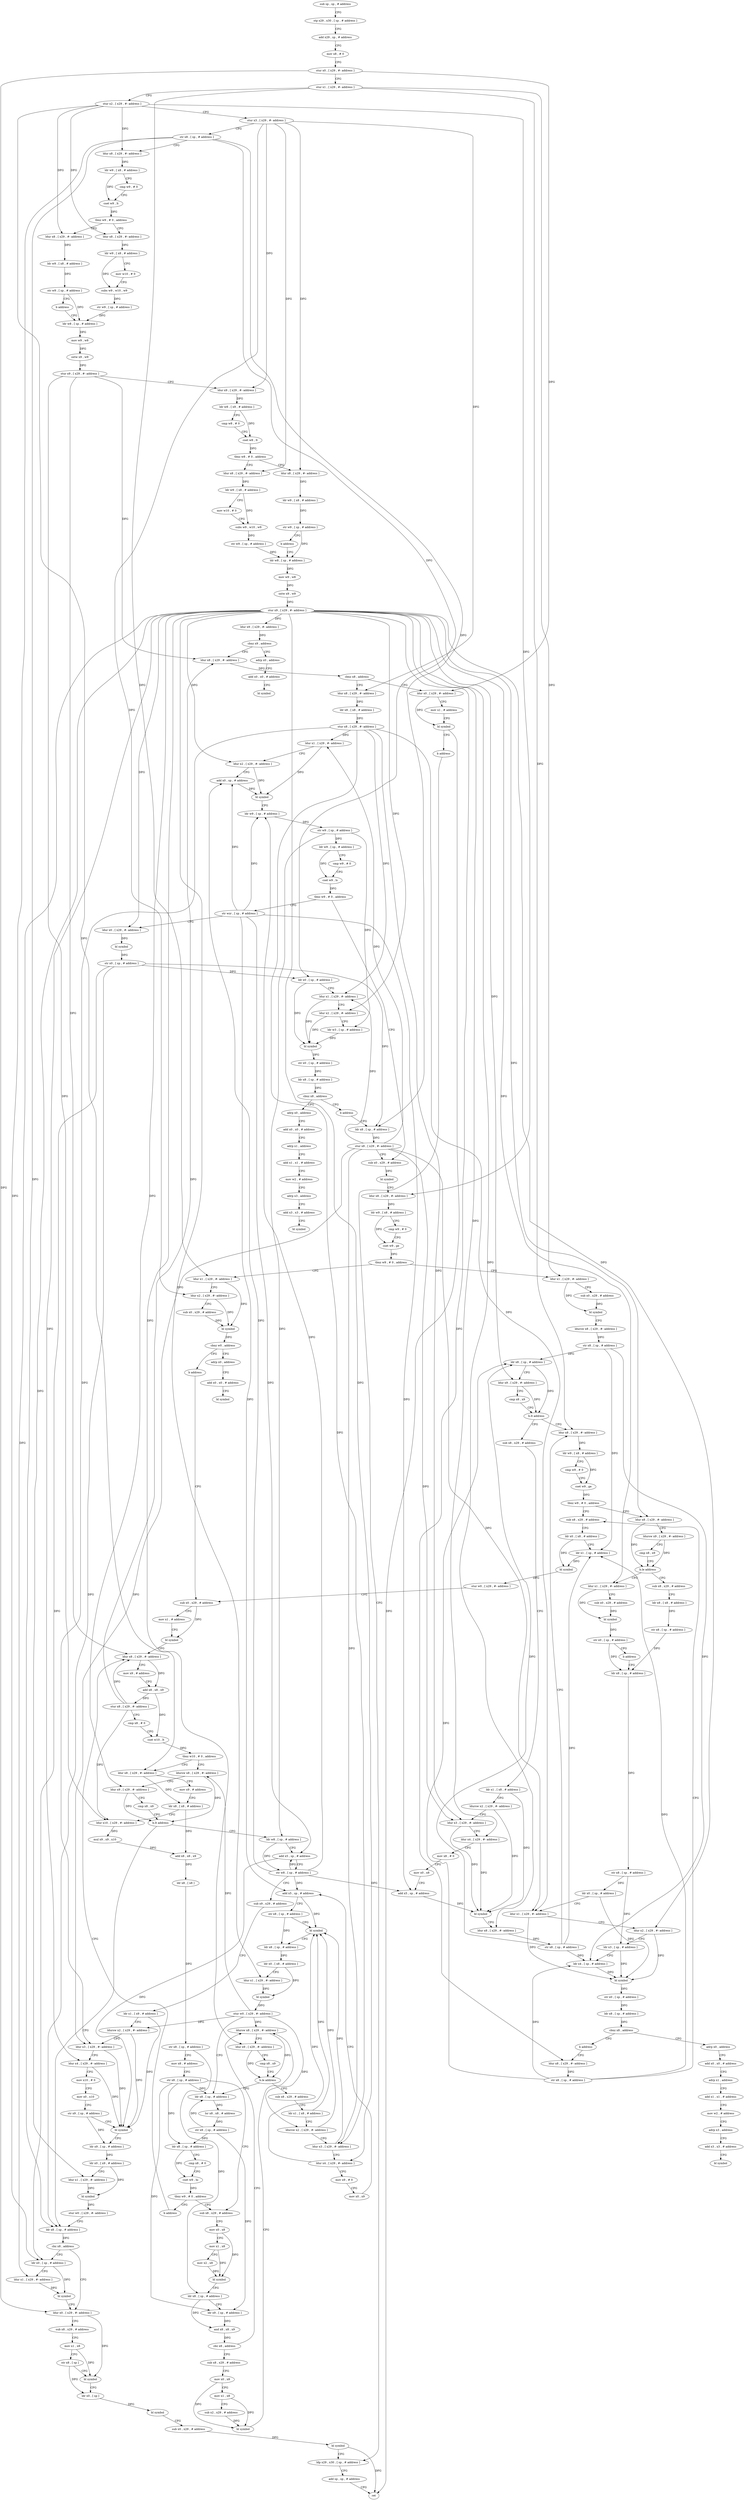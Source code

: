 digraph "func" {
"4262384" [label = "sub sp , sp , # address" ]
"4262388" [label = "stp x29 , x30 , [ sp , # address ]" ]
"4262392" [label = "add x29 , sp , # address" ]
"4262396" [label = "mov x8 , # 0" ]
"4262400" [label = "stur x0 , [ x29 , #- address ]" ]
"4262404" [label = "stur x1 , [ x29 , #- address ]" ]
"4262408" [label = "stur x2 , [ x29 , #- address ]" ]
"4262412" [label = "stur x3 , [ x29 , #- address ]" ]
"4262416" [label = "str x8 , [ sp , # address ]" ]
"4262420" [label = "ldur x8 , [ x29 , #- address ]" ]
"4262424" [label = "ldr w9 , [ x8 , # address ]" ]
"4262428" [label = "cmp w9 , # 0" ]
"4262432" [label = "cset w9 , lt" ]
"4262436" [label = "tbnz w9 , # 0 , address" ]
"4262456" [label = "ldur x8 , [ x29 , #- address ]" ]
"4262440" [label = "ldur x8 , [ x29 , #- address ]" ]
"4262460" [label = "ldr w9 , [ x8 , # address ]" ]
"4262464" [label = "mov w10 , # 0" ]
"4262468" [label = "subs w9 , w10 , w9" ]
"4262472" [label = "str w9 , [ sp , # address ]" ]
"4262476" [label = "ldr w8 , [ sp , # address ]" ]
"4262444" [label = "ldr w9 , [ x8 , # address ]" ]
"4262448" [label = "str w9 , [ sp , # address ]" ]
"4262452" [label = "b address" ]
"4262528" [label = "ldur x8 , [ x29 , #- address ]" ]
"4262532" [label = "ldr w9 , [ x8 , # address ]" ]
"4262536" [label = "mov w10 , # 0" ]
"4262540" [label = "subs w9 , w10 , w9" ]
"4262544" [label = "str w9 , [ sp , # address ]" ]
"4262548" [label = "ldr w8 , [ sp , # address ]" ]
"4262512" [label = "ldur x8 , [ x29 , #- address ]" ]
"4262516" [label = "ldr w9 , [ x8 , # address ]" ]
"4262520" [label = "str w9 , [ sp , # address ]" ]
"4262524" [label = "b address" ]
"4262480" [label = "mov w9 , w8" ]
"4262484" [label = "sxtw x9 , w9" ]
"4262488" [label = "stur x9 , [ x29 , #- address ]" ]
"4262492" [label = "ldur x9 , [ x29 , #- address ]" ]
"4262496" [label = "ldr w8 , [ x9 , # address ]" ]
"4262500" [label = "cmp w8 , # 0" ]
"4262504" [label = "cset w8 , lt" ]
"4262508" [label = "tbnz w8 , # 0 , address" ]
"4262584" [label = "ldur x8 , [ x29 , #- address ]" ]
"4262588" [label = "cbnz x8 , address" ]
"4262608" [label = "ldur x8 , [ x29 , #- address ]" ]
"4262592" [label = "ldur x0 , [ x29 , #- address ]" ]
"4262572" [label = "adrp x0 , address" ]
"4262576" [label = "add x0 , x0 , # address" ]
"4262580" [label = "bl symbol" ]
"4262552" [label = "mov w9 , w8" ]
"4262556" [label = "sxtw x9 , w9" ]
"4262560" [label = "stur x9 , [ x29 , #- address ]" ]
"4262564" [label = "ldur x9 , [ x29 , #- address ]" ]
"4262568" [label = "cbnz x9 , address" ]
"4262612" [label = "ldr x8 , [ x8 , # address ]" ]
"4262616" [label = "stur x8 , [ x29 , #- address ]" ]
"4262620" [label = "ldur x1 , [ x29 , #- address ]" ]
"4262624" [label = "ldur x2 , [ x29 , #- address ]" ]
"4262628" [label = "add x0 , sp , # address" ]
"4262632" [label = "bl symbol" ]
"4262636" [label = "ldr w9 , [ sp , # address ]" ]
"4262640" [label = "str w9 , [ sp , # address ]" ]
"4262644" [label = "ldr w9 , [ sp , # address ]" ]
"4262648" [label = "cmp w9 , # 0" ]
"4262652" [label = "cset w9 , ls" ]
"4262656" [label = "tbnz w9 , # 0 , address" ]
"4262752" [label = "sub x0 , x29 , # address" ]
"4262660" [label = "str wzr , [ sp , # address ]" ]
"4262596" [label = "mov x1 , # address" ]
"4262600" [label = "bl symbol" ]
"4262604" [label = "b address" ]
"4263456" [label = "ldp x29 , x30 , [ sp , # address ]" ]
"4262756" [label = "bl symbol" ]
"4262760" [label = "ldur x8 , [ x29 , #- address ]" ]
"4262764" [label = "ldr w9 , [ x8 , # address ]" ]
"4262768" [label = "cmp w9 , # 0" ]
"4262772" [label = "cset w9 , ge" ]
"4262776" [label = "tbnz w9 , # 0 , address" ]
"4262816" [label = "ldur x1 , [ x29 , #- address ]" ]
"4262780" [label = "ldur x1 , [ x29 , #- address ]" ]
"4262664" [label = "ldur x0 , [ x29 , #- address ]" ]
"4262668" [label = "bl symbol" ]
"4262672" [label = "str x0 , [ sp , # address ]" ]
"4262676" [label = "ldr x0 , [ sp , # address ]" ]
"4262680" [label = "ldur x1 , [ x29 , #- address ]" ]
"4262684" [label = "ldur x2 , [ x29 , #- address ]" ]
"4262688" [label = "ldr w3 , [ sp , # address ]" ]
"4262692" [label = "bl symbol" ]
"4262696" [label = "str x0 , [ sp , # address ]" ]
"4262700" [label = "ldr x8 , [ sp , # address ]" ]
"4262704" [label = "cbnz x8 , address" ]
"4262712" [label = "adrp x0 , address" ]
"4262708" [label = "b address" ]
"4263460" [label = "add sp , sp , # address" ]
"4263464" [label = "ret" ]
"4262820" [label = "sub x0 , x29 , # address" ]
"4262824" [label = "bl symbol" ]
"4262828" [label = "ldursw x8 , [ x29 , #- address ]" ]
"4262832" [label = "str x8 , [ sp , # address ]" ]
"4262836" [label = "ldr x8 , [ sp , # address ]" ]
"4262840" [label = "ldur x9 , [ x29 , #- address ]" ]
"4262844" [label = "cmp x8 , x9" ]
"4262848" [label = "b.lt address" ]
"4262896" [label = "ldur x8 , [ x29 , #- address ]" ]
"4262852" [label = "sub x8 , x29 , # address" ]
"4262784" [label = "ldur x2 , [ x29 , #- address ]" ]
"4262788" [label = "sub x0 , x29 , # address" ]
"4262792" [label = "bl symbol" ]
"4262796" [label = "cbnz w0 , address" ]
"4262812" [label = "b address" ]
"4262800" [label = "adrp x0 , address" ]
"4262716" [label = "add x0 , x0 , # address" ]
"4262720" [label = "adrp x1 , address" ]
"4262724" [label = "add x1 , x1 , # address" ]
"4262728" [label = "mov w2 , # address" ]
"4262732" [label = "adrp x3 , address" ]
"4262736" [label = "add x3 , x3 , # address" ]
"4262740" [label = "bl symbol" ]
"4262744" [label = "ldr x8 , [ sp , # address ]" ]
"4262900" [label = "ldr w9 , [ x8 , # address ]" ]
"4262904" [label = "cmp w9 , # 0" ]
"4262908" [label = "cset w9 , ge" ]
"4262912" [label = "tbnz w9 , # 0 , address" ]
"4263052" [label = "sub x8 , x29 , # address" ]
"4262916" [label = "ldur x8 , [ x29 , #- address ]" ]
"4262856" [label = "ldr x1 , [ x8 , # address ]" ]
"4262860" [label = "ldursw x2 , [ x29 , #- address ]" ]
"4262864" [label = "ldur x3 , [ x29 , #- address ]" ]
"4262868" [label = "ldur x4 , [ x29 , #- address ]" ]
"4262872" [label = "mov x8 , # 0" ]
"4262876" [label = "mov x0 , x8" ]
"4262880" [label = "add x5 , sp , # address" ]
"4262884" [label = "bl symbol" ]
"4262888" [label = "ldur x8 , [ x29 , #- address ]" ]
"4262892" [label = "str x8 , [ sp , # address ]" ]
"4263072" [label = "sub x0 , x29 , # address" ]
"4262804" [label = "add x0 , x0 , # address" ]
"4262808" [label = "bl symbol" ]
"4262748" [label = "stur x8 , [ x29 , #- address ]" ]
"4263056" [label = "ldr x0 , [ x8 , # address ]" ]
"4263060" [label = "ldr x1 , [ sp , # address ]" ]
"4263064" [label = "bl symbol" ]
"4263068" [label = "stur w0 , [ x29 , #- address ]" ]
"4262920" [label = "ldursw x9 , [ x29 , #- address ]" ]
"4262924" [label = "cmp x8 , x9" ]
"4262928" [label = "b.le address" ]
"4262952" [label = "sub x8 , x29 , # address" ]
"4262932" [label = "ldur x1 , [ x29 , #- address ]" ]
"4263076" [label = "mov x1 , # address" ]
"4263080" [label = "bl symbol" ]
"4263084" [label = "ldur x8 , [ x29 , #- address ]" ]
"4263316" [label = "ldursw x8 , [ x29 , #- address ]" ]
"4263320" [label = "ldur x9 , [ x29 , #- address ]" ]
"4263324" [label = "cmp x8 , x9" ]
"4263328" [label = "b.lt address" ]
"4263400" [label = "ldr x8 , [ sp , # address ]" ]
"4263332" [label = "ldr w8 , [ sp , # address ]" ]
"4263112" [label = "ldur x8 , [ x29 , #- address ]" ]
"4263116" [label = "mov x9 , # address" ]
"4263120" [label = "ldr x8 , [ x8 , # address ]" ]
"4263124" [label = "ldur x10 , [ x29 , #- address ]" ]
"4263128" [label = "mul x9 , x9 , x10" ]
"4263132" [label = "add x8 , x8 , x9" ]
"4263136" [label = "ldr x8 , [ x8 ]" ]
"4263140" [label = "str x8 , [ sp , # address ]" ]
"4263144" [label = "mov x8 , # address" ]
"4263148" [label = "str x8 , [ sp , # address ]" ]
"4263152" [label = "sub x8 , x29 , # address" ]
"4262956" [label = "ldr x8 , [ x8 , # address ]" ]
"4262960" [label = "str x8 , [ sp , # address ]" ]
"4262964" [label = "ldr x8 , [ sp , # address ]" ]
"4262936" [label = "sub x0 , x29 , # address" ]
"4262940" [label = "bl symbol" ]
"4262944" [label = "str x0 , [ sp , # address ]" ]
"4262948" [label = "b address" ]
"4263404" [label = "cbz x8 , address" ]
"4263420" [label = "ldur x0 , [ x29 , #- address ]" ]
"4263408" [label = "ldr x0 , [ sp , # address ]" ]
"4263336" [label = "add x5 , sp , # address" ]
"4263340" [label = "str w8 , [ sp , # address ]" ]
"4263344" [label = "sub x9 , x29 , # address" ]
"4263348" [label = "ldr x1 , [ x9 , # address ]" ]
"4263352" [label = "ldursw x2 , [ x29 , #- address ]" ]
"4263356" [label = "ldur x3 , [ x29 , #- address ]" ]
"4263360" [label = "ldur x4 , [ x29 , #- address ]" ]
"4263364" [label = "mov x10 , # 0" ]
"4263368" [label = "mov x0 , x10" ]
"4263372" [label = "str x9 , [ sp , # address ]" ]
"4263376" [label = "bl symbol" ]
"4263380" [label = "ldr x9 , [ sp , # address ]" ]
"4263384" [label = "ldr x0 , [ x9 , # address ]" ]
"4263388" [label = "ldur x1 , [ x29 , #- address ]" ]
"4263392" [label = "bl symbol" ]
"4263396" [label = "stur w0 , [ x29 , #- address ]" ]
"4263208" [label = "ldursw x8 , [ x29 , #- address ]" ]
"4263212" [label = "ldur x9 , [ x29 , #- address ]" ]
"4263216" [label = "cmp x8 , x9" ]
"4263220" [label = "b.le address" ]
"4263284" [label = "ldr x8 , [ sp , # address ]" ]
"4263224" [label = "sub x8 , x29 , # address" ]
"4263188" [label = "sub x8 , x29 , # address" ]
"4263192" [label = "mov x0 , x8" ]
"4263196" [label = "mov x1 , x8" ]
"4263200" [label = "sub x2 , x29 , # address" ]
"4263204" [label = "bl symbol" ]
"4263012" [label = "adrp x0 , address" ]
"4263016" [label = "add x0 , x0 , # address" ]
"4263020" [label = "adrp x1 , address" ]
"4263024" [label = "add x1 , x1 , # address" ]
"4263028" [label = "mov w2 , # address" ]
"4263032" [label = "adrp x3 , address" ]
"4263036" [label = "add x3 , x3 , # address" ]
"4263040" [label = "bl symbol" ]
"4263008" [label = "b address" ]
"4263044" [label = "ldur x8 , [ x29 , #- address ]" ]
"4262968" [label = "str x8 , [ sp , # address ]" ]
"4262972" [label = "ldr x0 , [ sp , # address ]" ]
"4262976" [label = "ldur x1 , [ x29 , #- address ]" ]
"4262980" [label = "ldur x2 , [ x29 , #- address ]" ]
"4262984" [label = "ldr x3 , [ sp , # address ]" ]
"4262988" [label = "ldr x4 , [ sp , # address ]" ]
"4262992" [label = "bl symbol" ]
"4262996" [label = "str x0 , [ sp , # address ]" ]
"4263000" [label = "ldr x8 , [ sp , # address ]" ]
"4263004" [label = "cbnz x8 , address" ]
"4263424" [label = "sub x8 , x29 , # address" ]
"4263428" [label = "mov x1 , x8" ]
"4263432" [label = "str x8 , [ sp ]" ]
"4263436" [label = "bl symbol" ]
"4263440" [label = "ldr x0 , [ sp ]" ]
"4263444" [label = "bl symbol" ]
"4263448" [label = "sub x0 , x29 , # address" ]
"4263452" [label = "bl symbol" ]
"4263412" [label = "ldur x1 , [ x29 , #- address ]" ]
"4263416" [label = "bl symbol" ]
"4263288" [label = "lsr x8 , x8 , # address" ]
"4263292" [label = "str x8 , [ sp , # address ]" ]
"4263296" [label = "ldr x8 , [ sp , # address ]" ]
"4263300" [label = "cmp x8 , # 0" ]
"4263304" [label = "cset w9 , hi" ]
"4263308" [label = "tbnz w9 , # 0 , address" ]
"4263312" [label = "b address" ]
"4263228" [label = "ldr x1 , [ x8 , # address ]" ]
"4263232" [label = "ldursw x2 , [ x29 , #- address ]" ]
"4263236" [label = "ldur x3 , [ x29 , #- address ]" ]
"4263240" [label = "ldur x4 , [ x29 , #- address ]" ]
"4263244" [label = "mov x9 , # 0" ]
"4263248" [label = "mov x0 , x9" ]
"4263252" [label = "add x5 , sp , # address" ]
"4263256" [label = "str x8 , [ sp , # address ]" ]
"4263260" [label = "bl symbol" ]
"4263264" [label = "ldr x8 , [ sp , # address ]" ]
"4263268" [label = "ldr x0 , [ x8 , # address ]" ]
"4263272" [label = "ldur x1 , [ x29 , #- address ]" ]
"4263276" [label = "bl symbol" ]
"4263280" [label = "stur w0 , [ x29 , #- address ]" ]
"4263048" [label = "str x8 , [ sp , # address ]" ]
"4263156" [label = "mov x0 , x8" ]
"4263160" [label = "mov x1 , x8" ]
"4263164" [label = "mov x2 , x8" ]
"4263168" [label = "bl symbol" ]
"4263172" [label = "ldr x8 , [ sp , # address ]" ]
"4263176" [label = "ldr x9 , [ sp , # address ]" ]
"4263180" [label = "and x8 , x8 , x9" ]
"4263184" [label = "cbz x8 , address" ]
"4263088" [label = "mov x9 , # address" ]
"4263092" [label = "add x8 , x8 , x9" ]
"4263096" [label = "stur x8 , [ x29 , #- address ]" ]
"4263100" [label = "cmp x8 , # 0" ]
"4263104" [label = "cset w10 , lt" ]
"4263108" [label = "tbnz w10 , # 0 , address" ]
"4262384" -> "4262388" [ label = "CFG" ]
"4262388" -> "4262392" [ label = "CFG" ]
"4262392" -> "4262396" [ label = "CFG" ]
"4262396" -> "4262400" [ label = "CFG" ]
"4262400" -> "4262404" [ label = "CFG" ]
"4262400" -> "4262592" [ label = "DFG" ]
"4262400" -> "4263420" [ label = "DFG" ]
"4262404" -> "4262408" [ label = "CFG" ]
"4262404" -> "4262816" [ label = "DFG" ]
"4262404" -> "4262780" [ label = "DFG" ]
"4262404" -> "4262896" [ label = "DFG" ]
"4262408" -> "4262412" [ label = "CFG" ]
"4262408" -> "4262420" [ label = "DFG" ]
"4262408" -> "4262456" [ label = "DFG" ]
"4262408" -> "4262440" [ label = "DFG" ]
"4262408" -> "4262760" [ label = "DFG" ]
"4262408" -> "4263112" [ label = "DFG" ]
"4262412" -> "4262416" [ label = "CFG" ]
"4262412" -> "4262492" [ label = "DFG" ]
"4262412" -> "4262528" [ label = "DFG" ]
"4262412" -> "4262512" [ label = "DFG" ]
"4262412" -> "4262608" [ label = "DFG" ]
"4262412" -> "4262784" [ label = "DFG" ]
"4262416" -> "4262420" [ label = "CFG" ]
"4262416" -> "4262676" [ label = "DFG" ]
"4262416" -> "4262744" [ label = "DFG" ]
"4262416" -> "4263400" [ label = "DFG" ]
"4262416" -> "4263408" [ label = "DFG" ]
"4262420" -> "4262424" [ label = "DFG" ]
"4262424" -> "4262428" [ label = "CFG" ]
"4262424" -> "4262432" [ label = "DFG" ]
"4262428" -> "4262432" [ label = "CFG" ]
"4262432" -> "4262436" [ label = "DFG" ]
"4262436" -> "4262456" [ label = "CFG" ]
"4262436" -> "4262440" [ label = "CFG" ]
"4262456" -> "4262460" [ label = "DFG" ]
"4262440" -> "4262444" [ label = "DFG" ]
"4262460" -> "4262464" [ label = "CFG" ]
"4262460" -> "4262468" [ label = "DFG" ]
"4262464" -> "4262468" [ label = "CFG" ]
"4262468" -> "4262472" [ label = "DFG" ]
"4262472" -> "4262476" [ label = "DFG" ]
"4262476" -> "4262480" [ label = "DFG" ]
"4262444" -> "4262448" [ label = "DFG" ]
"4262448" -> "4262452" [ label = "CFG" ]
"4262448" -> "4262476" [ label = "DFG" ]
"4262452" -> "4262476" [ label = "CFG" ]
"4262528" -> "4262532" [ label = "DFG" ]
"4262532" -> "4262536" [ label = "CFG" ]
"4262532" -> "4262540" [ label = "DFG" ]
"4262536" -> "4262540" [ label = "CFG" ]
"4262540" -> "4262544" [ label = "DFG" ]
"4262544" -> "4262548" [ label = "DFG" ]
"4262548" -> "4262552" [ label = "DFG" ]
"4262512" -> "4262516" [ label = "DFG" ]
"4262516" -> "4262520" [ label = "DFG" ]
"4262520" -> "4262524" [ label = "CFG" ]
"4262520" -> "4262548" [ label = "DFG" ]
"4262524" -> "4262548" [ label = "CFG" ]
"4262480" -> "4262484" [ label = "DFG" ]
"4262484" -> "4262488" [ label = "DFG" ]
"4262488" -> "4262492" [ label = "CFG" ]
"4262488" -> "4262584" [ label = "DFG" ]
"4262488" -> "4263084" [ label = "DFG" ]
"4262488" -> "4263124" [ label = "DFG" ]
"4262492" -> "4262496" [ label = "DFG" ]
"4262496" -> "4262500" [ label = "CFG" ]
"4262496" -> "4262504" [ label = "DFG" ]
"4262500" -> "4262504" [ label = "CFG" ]
"4262504" -> "4262508" [ label = "DFG" ]
"4262508" -> "4262528" [ label = "CFG" ]
"4262508" -> "4262512" [ label = "CFG" ]
"4262584" -> "4262588" [ label = "DFG" ]
"4262588" -> "4262608" [ label = "CFG" ]
"4262588" -> "4262592" [ label = "CFG" ]
"4262608" -> "4262612" [ label = "DFG" ]
"4262592" -> "4262596" [ label = "CFG" ]
"4262592" -> "4262600" [ label = "DFG" ]
"4262572" -> "4262576" [ label = "CFG" ]
"4262576" -> "4262580" [ label = "CFG" ]
"4262552" -> "4262556" [ label = "DFG" ]
"4262556" -> "4262560" [ label = "DFG" ]
"4262560" -> "4262564" [ label = "DFG" ]
"4262560" -> "4262624" [ label = "DFG" ]
"4262560" -> "4262664" [ label = "DFG" ]
"4262560" -> "4262684" [ label = "DFG" ]
"4262560" -> "4262840" [ label = "DFG" ]
"4262560" -> "4262868" [ label = "DFG" ]
"4262560" -> "4262888" [ label = "DFG" ]
"4262560" -> "4262916" [ label = "DFG" ]
"4262560" -> "4262932" [ label = "DFG" ]
"4262560" -> "4262980" [ label = "DFG" ]
"4262560" -> "4263320" [ label = "DFG" ]
"4262560" -> "4263360" [ label = "DFG" ]
"4262560" -> "4263388" [ label = "DFG" ]
"4262560" -> "4263044" [ label = "DFG" ]
"4262560" -> "4263412" [ label = "DFG" ]
"4262560" -> "4263212" [ label = "DFG" ]
"4262560" -> "4263240" [ label = "DFG" ]
"4262560" -> "4263272" [ label = "DFG" ]
"4262564" -> "4262568" [ label = "DFG" ]
"4262568" -> "4262584" [ label = "CFG" ]
"4262568" -> "4262572" [ label = "CFG" ]
"4262612" -> "4262616" [ label = "DFG" ]
"4262616" -> "4262620" [ label = "DFG" ]
"4262616" -> "4262680" [ label = "DFG" ]
"4262616" -> "4262864" [ label = "DFG" ]
"4262616" -> "4262976" [ label = "DFG" ]
"4262616" -> "4263356" [ label = "DFG" ]
"4262616" -> "4263236" [ label = "DFG" ]
"4262620" -> "4262624" [ label = "CFG" ]
"4262620" -> "4262632" [ label = "DFG" ]
"4262624" -> "4262628" [ label = "CFG" ]
"4262624" -> "4262632" [ label = "DFG" ]
"4262628" -> "4262632" [ label = "DFG" ]
"4262632" -> "4262636" [ label = "CFG" ]
"4262636" -> "4262640" [ label = "DFG" ]
"4262640" -> "4262644" [ label = "DFG" ]
"4262640" -> "4262688" [ label = "DFG" ]
"4262640" -> "4263332" [ label = "DFG" ]
"4262644" -> "4262648" [ label = "CFG" ]
"4262644" -> "4262652" [ label = "DFG" ]
"4262648" -> "4262652" [ label = "CFG" ]
"4262652" -> "4262656" [ label = "DFG" ]
"4262656" -> "4262752" [ label = "CFG" ]
"4262656" -> "4262660" [ label = "CFG" ]
"4262752" -> "4262756" [ label = "DFG" ]
"4262660" -> "4262664" [ label = "CFG" ]
"4262660" -> "4262628" [ label = "DFG" ]
"4262660" -> "4262636" [ label = "DFG" ]
"4262660" -> "4262880" [ label = "DFG" ]
"4262660" -> "4263336" [ label = "DFG" ]
"4262660" -> "4263252" [ label = "DFG" ]
"4262596" -> "4262600" [ label = "CFG" ]
"4262600" -> "4262604" [ label = "CFG" ]
"4262600" -> "4263464" [ label = "DFG" ]
"4262604" -> "4263456" [ label = "CFG" ]
"4263456" -> "4263460" [ label = "CFG" ]
"4262756" -> "4262760" [ label = "CFG" ]
"4262760" -> "4262764" [ label = "DFG" ]
"4262764" -> "4262768" [ label = "CFG" ]
"4262764" -> "4262772" [ label = "DFG" ]
"4262768" -> "4262772" [ label = "CFG" ]
"4262772" -> "4262776" [ label = "DFG" ]
"4262776" -> "4262816" [ label = "CFG" ]
"4262776" -> "4262780" [ label = "CFG" ]
"4262816" -> "4262820" [ label = "CFG" ]
"4262816" -> "4262824" [ label = "DFG" ]
"4262780" -> "4262784" [ label = "CFG" ]
"4262780" -> "4262792" [ label = "DFG" ]
"4262664" -> "4262668" [ label = "DFG" ]
"4262668" -> "4262672" [ label = "DFG" ]
"4262672" -> "4262676" [ label = "DFG" ]
"4262672" -> "4262744" [ label = "DFG" ]
"4262672" -> "4263400" [ label = "DFG" ]
"4262672" -> "4263408" [ label = "DFG" ]
"4262676" -> "4262680" [ label = "CFG" ]
"4262676" -> "4262692" [ label = "DFG" ]
"4262680" -> "4262684" [ label = "CFG" ]
"4262680" -> "4262692" [ label = "DFG" ]
"4262684" -> "4262688" [ label = "CFG" ]
"4262684" -> "4262692" [ label = "DFG" ]
"4262688" -> "4262692" [ label = "DFG" ]
"4262692" -> "4262696" [ label = "DFG" ]
"4262696" -> "4262700" [ label = "DFG" ]
"4262700" -> "4262704" [ label = "DFG" ]
"4262704" -> "4262712" [ label = "CFG" ]
"4262704" -> "4262708" [ label = "CFG" ]
"4262712" -> "4262716" [ label = "CFG" ]
"4262708" -> "4262744" [ label = "CFG" ]
"4263460" -> "4263464" [ label = "CFG" ]
"4262820" -> "4262824" [ label = "DFG" ]
"4262824" -> "4262828" [ label = "CFG" ]
"4262828" -> "4262832" [ label = "DFG" ]
"4262832" -> "4262836" [ label = "DFG" ]
"4262832" -> "4263060" [ label = "DFG" ]
"4262832" -> "4262988" [ label = "DFG" ]
"4262836" -> "4262840" [ label = "CFG" ]
"4262836" -> "4262848" [ label = "DFG" ]
"4262840" -> "4262844" [ label = "CFG" ]
"4262840" -> "4262848" [ label = "DFG" ]
"4262844" -> "4262848" [ label = "CFG" ]
"4262848" -> "4262896" [ label = "CFG" ]
"4262848" -> "4262852" [ label = "CFG" ]
"4262896" -> "4262900" [ label = "DFG" ]
"4262852" -> "4262856" [ label = "CFG" ]
"4262784" -> "4262788" [ label = "CFG" ]
"4262784" -> "4262792" [ label = "DFG" ]
"4262788" -> "4262792" [ label = "DFG" ]
"4262792" -> "4262796" [ label = "DFG" ]
"4262796" -> "4262812" [ label = "CFG" ]
"4262796" -> "4262800" [ label = "CFG" ]
"4262812" -> "4263072" [ label = "CFG" ]
"4262800" -> "4262804" [ label = "CFG" ]
"4262716" -> "4262720" [ label = "CFG" ]
"4262720" -> "4262724" [ label = "CFG" ]
"4262724" -> "4262728" [ label = "CFG" ]
"4262728" -> "4262732" [ label = "CFG" ]
"4262732" -> "4262736" [ label = "CFG" ]
"4262736" -> "4262740" [ label = "CFG" ]
"4262744" -> "4262748" [ label = "DFG" ]
"4262900" -> "4262904" [ label = "CFG" ]
"4262900" -> "4262908" [ label = "DFG" ]
"4262904" -> "4262908" [ label = "CFG" ]
"4262908" -> "4262912" [ label = "DFG" ]
"4262912" -> "4263052" [ label = "CFG" ]
"4262912" -> "4262916" [ label = "CFG" ]
"4263052" -> "4263056" [ label = "CFG" ]
"4262916" -> "4262920" [ label = "CFG" ]
"4262916" -> "4262928" [ label = "DFG" ]
"4262856" -> "4262860" [ label = "CFG" ]
"4262856" -> "4262884" [ label = "DFG" ]
"4262860" -> "4262864" [ label = "CFG" ]
"4262860" -> "4262884" [ label = "DFG" ]
"4262864" -> "4262868" [ label = "CFG" ]
"4262864" -> "4262884" [ label = "DFG" ]
"4262868" -> "4262872" [ label = "CFG" ]
"4262868" -> "4262884" [ label = "DFG" ]
"4262872" -> "4262876" [ label = "CFG" ]
"4262876" -> "4262880" [ label = "CFG" ]
"4262880" -> "4262884" [ label = "DFG" ]
"4262884" -> "4262888" [ label = "CFG" ]
"4262888" -> "4262892" [ label = "DFG" ]
"4262892" -> "4262896" [ label = "CFG" ]
"4262892" -> "4262836" [ label = "DFG" ]
"4262892" -> "4263060" [ label = "DFG" ]
"4262892" -> "4262988" [ label = "DFG" ]
"4263072" -> "4263076" [ label = "CFG" ]
"4263072" -> "4263080" [ label = "DFG" ]
"4262804" -> "4262808" [ label = "CFG" ]
"4262748" -> "4262752" [ label = "CFG" ]
"4262748" -> "4262620" [ label = "DFG" ]
"4262748" -> "4262680" [ label = "DFG" ]
"4262748" -> "4262864" [ label = "DFG" ]
"4262748" -> "4262976" [ label = "DFG" ]
"4262748" -> "4263356" [ label = "DFG" ]
"4262748" -> "4263236" [ label = "DFG" ]
"4263056" -> "4263060" [ label = "CFG" ]
"4263056" -> "4263064" [ label = "DFG" ]
"4263060" -> "4263064" [ label = "DFG" ]
"4263064" -> "4263068" [ label = "DFG" ]
"4263068" -> "4263072" [ label = "CFG" ]
"4262920" -> "4262924" [ label = "CFG" ]
"4262920" -> "4262928" [ label = "DFG" ]
"4262924" -> "4262928" [ label = "CFG" ]
"4262928" -> "4262952" [ label = "CFG" ]
"4262928" -> "4262932" [ label = "CFG" ]
"4262952" -> "4262956" [ label = "CFG" ]
"4262932" -> "4262936" [ label = "CFG" ]
"4262932" -> "4262940" [ label = "DFG" ]
"4263076" -> "4263080" [ label = "CFG" ]
"4263080" -> "4263084" [ label = "CFG" ]
"4263084" -> "4263088" [ label = "CFG" ]
"4263084" -> "4263092" [ label = "DFG" ]
"4263316" -> "4263320" [ label = "CFG" ]
"4263316" -> "4263328" [ label = "DFG" ]
"4263320" -> "4263324" [ label = "CFG" ]
"4263320" -> "4263328" [ label = "DFG" ]
"4263324" -> "4263328" [ label = "CFG" ]
"4263328" -> "4263400" [ label = "CFG" ]
"4263328" -> "4263332" [ label = "CFG" ]
"4263400" -> "4263404" [ label = "DFG" ]
"4263332" -> "4263336" [ label = "CFG" ]
"4263332" -> "4263340" [ label = "DFG" ]
"4263112" -> "4263116" [ label = "CFG" ]
"4263112" -> "4263120" [ label = "DFG" ]
"4263116" -> "4263120" [ label = "CFG" ]
"4263120" -> "4263124" [ label = "CFG" ]
"4263120" -> "4263132" [ label = "DFG" ]
"4263124" -> "4263128" [ label = "DFG" ]
"4263128" -> "4263132" [ label = "DFG" ]
"4263132" -> "4263136" [ label = "DFG" ]
"4263136" -> "4263140" [ label = "DFG" ]
"4263140" -> "4263144" [ label = "CFG" ]
"4263140" -> "4263172" [ label = "DFG" ]
"4263144" -> "4263148" [ label = "CFG" ]
"4263148" -> "4263152" [ label = "CFG" ]
"4263148" -> "4263176" [ label = "DFG" ]
"4263148" -> "4263284" [ label = "DFG" ]
"4263148" -> "4263296" [ label = "DFG" ]
"4263152" -> "4263156" [ label = "CFG" ]
"4262956" -> "4262960" [ label = "DFG" ]
"4262960" -> "4262964" [ label = "DFG" ]
"4262964" -> "4262968" [ label = "DFG" ]
"4262936" -> "4262940" [ label = "DFG" ]
"4262940" -> "4262944" [ label = "DFG" ]
"4262944" -> "4262948" [ label = "CFG" ]
"4262944" -> "4262964" [ label = "DFG" ]
"4262948" -> "4262964" [ label = "CFG" ]
"4263404" -> "4263420" [ label = "CFG" ]
"4263404" -> "4263408" [ label = "CFG" ]
"4263420" -> "4263424" [ label = "CFG" ]
"4263420" -> "4263436" [ label = "DFG" ]
"4263408" -> "4263412" [ label = "CFG" ]
"4263408" -> "4263416" [ label = "DFG" ]
"4263336" -> "4263340" [ label = "CFG" ]
"4263336" -> "4263376" [ label = "DFG" ]
"4263340" -> "4263344" [ label = "CFG" ]
"4263340" -> "4262628" [ label = "DFG" ]
"4263340" -> "4262636" [ label = "DFG" ]
"4263340" -> "4262880" [ label = "DFG" ]
"4263340" -> "4263336" [ label = "DFG" ]
"4263340" -> "4263252" [ label = "DFG" ]
"4263344" -> "4263348" [ label = "CFG" ]
"4263348" -> "4263352" [ label = "CFG" ]
"4263348" -> "4263376" [ label = "DFG" ]
"4263352" -> "4263356" [ label = "CFG" ]
"4263352" -> "4263376" [ label = "DFG" ]
"4263356" -> "4263360" [ label = "CFG" ]
"4263356" -> "4263376" [ label = "DFG" ]
"4263360" -> "4263364" [ label = "CFG" ]
"4263360" -> "4263376" [ label = "DFG" ]
"4263364" -> "4263368" [ label = "CFG" ]
"4263368" -> "4263372" [ label = "CFG" ]
"4263372" -> "4263376" [ label = "CFG" ]
"4263372" -> "4263380" [ label = "DFG" ]
"4263376" -> "4263380" [ label = "CFG" ]
"4263380" -> "4263384" [ label = "DFG" ]
"4263384" -> "4263388" [ label = "CFG" ]
"4263384" -> "4263392" [ label = "DFG" ]
"4263388" -> "4263392" [ label = "DFG" ]
"4263392" -> "4263396" [ label = "DFG" ]
"4263396" -> "4263400" [ label = "CFG" ]
"4263208" -> "4263212" [ label = "CFG" ]
"4263208" -> "4263220" [ label = "DFG" ]
"4263212" -> "4263216" [ label = "CFG" ]
"4263212" -> "4263220" [ label = "DFG" ]
"4263216" -> "4263220" [ label = "CFG" ]
"4263220" -> "4263284" [ label = "CFG" ]
"4263220" -> "4263224" [ label = "CFG" ]
"4263284" -> "4263288" [ label = "DFG" ]
"4263224" -> "4263228" [ label = "CFG" ]
"4263188" -> "4263192" [ label = "CFG" ]
"4263192" -> "4263196" [ label = "CFG" ]
"4263192" -> "4263204" [ label = "DFG" ]
"4263196" -> "4263200" [ label = "CFG" ]
"4263196" -> "4263204" [ label = "DFG" ]
"4263200" -> "4263204" [ label = "DFG" ]
"4263204" -> "4263208" [ label = "CFG" ]
"4263012" -> "4263016" [ label = "CFG" ]
"4263016" -> "4263020" [ label = "CFG" ]
"4263020" -> "4263024" [ label = "CFG" ]
"4263024" -> "4263028" [ label = "CFG" ]
"4263028" -> "4263032" [ label = "CFG" ]
"4263032" -> "4263036" [ label = "CFG" ]
"4263036" -> "4263040" [ label = "CFG" ]
"4263008" -> "4263044" [ label = "CFG" ]
"4263044" -> "4263048" [ label = "DFG" ]
"4262968" -> "4262972" [ label = "DFG" ]
"4262968" -> "4262984" [ label = "DFG" ]
"4262972" -> "4262976" [ label = "CFG" ]
"4262972" -> "4262992" [ label = "DFG" ]
"4262976" -> "4262980" [ label = "CFG" ]
"4262976" -> "4262992" [ label = "DFG" ]
"4262980" -> "4262984" [ label = "CFG" ]
"4262980" -> "4262992" [ label = "DFG" ]
"4262984" -> "4262988" [ label = "CFG" ]
"4262984" -> "4262992" [ label = "DFG" ]
"4262988" -> "4262992" [ label = "DFG" ]
"4262992" -> "4262996" [ label = "DFG" ]
"4262996" -> "4263000" [ label = "DFG" ]
"4263000" -> "4263004" [ label = "DFG" ]
"4263004" -> "4263012" [ label = "CFG" ]
"4263004" -> "4263008" [ label = "CFG" ]
"4263424" -> "4263428" [ label = "CFG" ]
"4263428" -> "4263432" [ label = "CFG" ]
"4263428" -> "4263436" [ label = "DFG" ]
"4263432" -> "4263436" [ label = "CFG" ]
"4263432" -> "4263440" [ label = "DFG" ]
"4263436" -> "4263440" [ label = "CFG" ]
"4263440" -> "4263444" [ label = "DFG" ]
"4263444" -> "4263448" [ label = "CFG" ]
"4263448" -> "4263452" [ label = "DFG" ]
"4263452" -> "4263456" [ label = "CFG" ]
"4263452" -> "4263464" [ label = "DFG" ]
"4263412" -> "4263416" [ label = "DFG" ]
"4263416" -> "4263420" [ label = "CFG" ]
"4263288" -> "4263292" [ label = "DFG" ]
"4263292" -> "4263296" [ label = "DFG" ]
"4263292" -> "4263176" [ label = "DFG" ]
"4263292" -> "4263284" [ label = "DFG" ]
"4263296" -> "4263300" [ label = "CFG" ]
"4263296" -> "4263304" [ label = "DFG" ]
"4263300" -> "4263304" [ label = "CFG" ]
"4263304" -> "4263308" [ label = "DFG" ]
"4263308" -> "4263152" [ label = "CFG" ]
"4263308" -> "4263312" [ label = "CFG" ]
"4263312" -> "4263084" [ label = "CFG" ]
"4263228" -> "4263232" [ label = "CFG" ]
"4263228" -> "4263260" [ label = "DFG" ]
"4263232" -> "4263236" [ label = "CFG" ]
"4263232" -> "4263260" [ label = "DFG" ]
"4263236" -> "4263240" [ label = "CFG" ]
"4263236" -> "4263260" [ label = "DFG" ]
"4263240" -> "4263244" [ label = "CFG" ]
"4263240" -> "4263260" [ label = "DFG" ]
"4263244" -> "4263248" [ label = "CFG" ]
"4263248" -> "4263252" [ label = "CFG" ]
"4263252" -> "4263256" [ label = "CFG" ]
"4263252" -> "4263260" [ label = "DFG" ]
"4263256" -> "4263260" [ label = "CFG" ]
"4263256" -> "4263264" [ label = "DFG" ]
"4263260" -> "4263264" [ label = "CFG" ]
"4263264" -> "4263268" [ label = "DFG" ]
"4263268" -> "4263272" [ label = "CFG" ]
"4263268" -> "4263276" [ label = "DFG" ]
"4263272" -> "4263276" [ label = "DFG" ]
"4263276" -> "4263280" [ label = "DFG" ]
"4263280" -> "4263284" [ label = "CFG" ]
"4263280" -> "4263316" [ label = "DFG" ]
"4263280" -> "4263352" [ label = "DFG" ]
"4263280" -> "4263208" [ label = "DFG" ]
"4263280" -> "4263232" [ label = "DFG" ]
"4263048" -> "4263052" [ label = "CFG" ]
"4263048" -> "4262836" [ label = "DFG" ]
"4263048" -> "4263060" [ label = "DFG" ]
"4263048" -> "4262988" [ label = "DFG" ]
"4263156" -> "4263160" [ label = "CFG" ]
"4263156" -> "4263168" [ label = "DFG" ]
"4263160" -> "4263164" [ label = "CFG" ]
"4263160" -> "4263168" [ label = "DFG" ]
"4263164" -> "4263168" [ label = "DFG" ]
"4263168" -> "4263172" [ label = "CFG" ]
"4263172" -> "4263176" [ label = "CFG" ]
"4263172" -> "4263180" [ label = "DFG" ]
"4263176" -> "4263180" [ label = "DFG" ]
"4263180" -> "4263184" [ label = "DFG" ]
"4263184" -> "4263208" [ label = "CFG" ]
"4263184" -> "4263188" [ label = "CFG" ]
"4263088" -> "4263092" [ label = "CFG" ]
"4263092" -> "4263096" [ label = "DFG" ]
"4263092" -> "4263104" [ label = "DFG" ]
"4263096" -> "4263100" [ label = "CFG" ]
"4263096" -> "4262584" [ label = "DFG" ]
"4263096" -> "4263084" [ label = "DFG" ]
"4263096" -> "4263124" [ label = "DFG" ]
"4263100" -> "4263104" [ label = "CFG" ]
"4263104" -> "4263108" [ label = "DFG" ]
"4263108" -> "4263316" [ label = "CFG" ]
"4263108" -> "4263112" [ label = "CFG" ]
}
